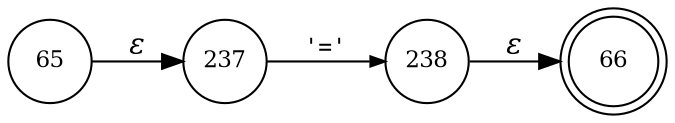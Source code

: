 digraph ATN {
rankdir=LR;
s66[fontsize=11, label="66", shape=doublecircle, fixedsize=true, width=.6];
s65[fontsize=11,label="65", shape=circle, fixedsize=true, width=.55, peripheries=1];
s237[fontsize=11,label="237", shape=circle, fixedsize=true, width=.55, peripheries=1];
s238[fontsize=11,label="238", shape=circle, fixedsize=true, width=.55, peripheries=1];
s65 -> s237 [fontname="Times-Italic", label="&epsilon;"];
s237 -> s238 [fontsize=11, fontname="Courier", arrowsize=.7, label = "'='", arrowhead = normal];
s238 -> s66 [fontname="Times-Italic", label="&epsilon;"];
}